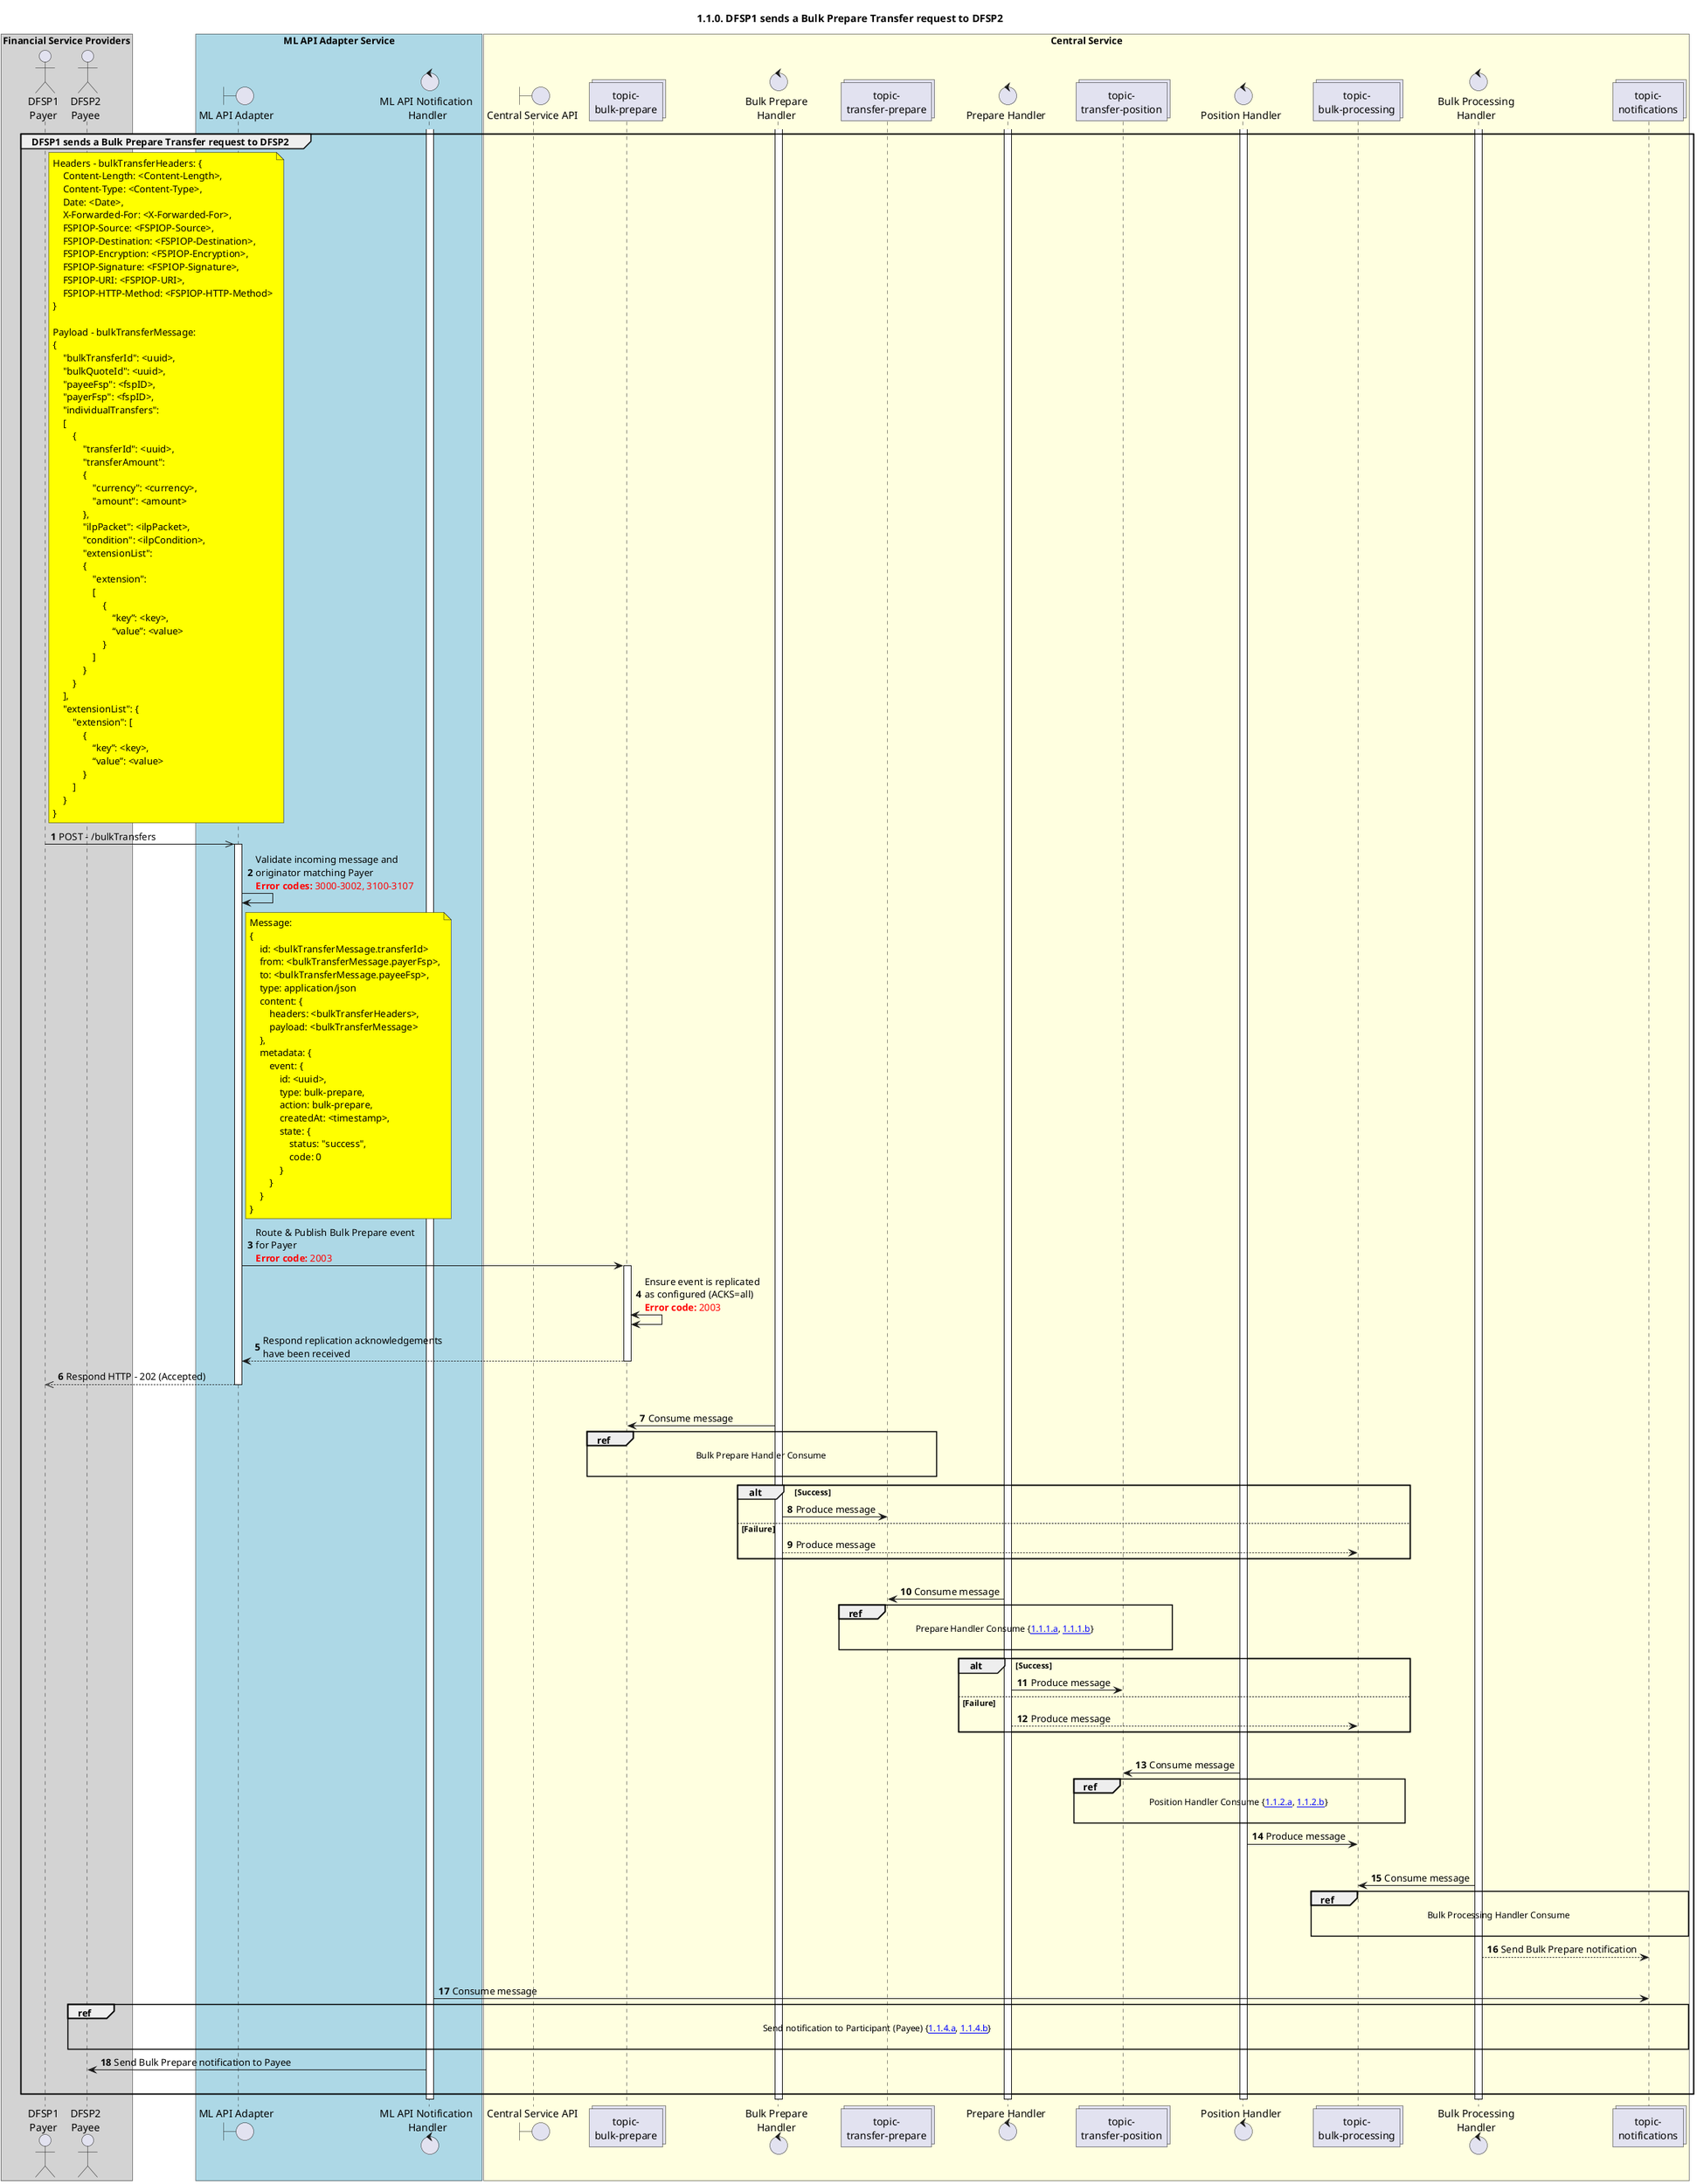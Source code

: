 /'*****
 License
 --------------
 Copyright © 2017 Bill & Melinda Gates Foundation
 The Mojaloop files are made available by the Bill & Melinda Gates Foundation under the Apache License, Version 2.0 (the "License") and you may not use these files except in compliance with the License. You may obtain a copy of the License at
 http://www.apache.org/licenses/LICENSE-2.0
 Unless required by applicable law or agreed to in writing, the Mojaloop files are distributed on an "AS IS" BASIS, WITHOUT WARRANTIES OR CONDITIONS OF ANY KIND, either express or implied. See the License for the specific language governing permissions and limitations under the License.
 Contributors
 --------------
 This is the official list of the Mojaloop project contributors for this file.
 Names of the original copyright holders (individuals or organizations)
 should be listed with a '*' in the first column. People who have
 contributed from an organization can be listed under the organization
 that actually holds the copyright for their contributions (see the
 Gates Foundation organization for an example). Those individuals should have
 their names indented and be marked with a '-'. Email address can be added
 optionally within square brackets <email>.
 * Gates Foundation
 - Name Surname <name.surname@gatesfoundation.com>

 * Samuel Kummary <sam@modusbox.com>
 --------------
 ******'/

@startuml
' declare title
title 1.1.0. DFSP1 sends a Bulk Prepare Transfer request to DFSP2

autonumber

' Actor Keys:
'   boundary - APIs/Interfaces, etc
'   collections - Kafka Topics
'   control - Kafka Consumers
'   entity - Database Access Objects
'   database - Database Persistance Store

' declare actors
actor "DFSP1\nPayer" as DFSP1
actor "DFSP2\nPayee" as DFSP2
boundary "ML API Adapter" as MLAPI
control "ML API Notification \nHandler" as NOTIFY_HANDLER
boundary "Central Service API" as CSAPI
collections "topic-\nbulk-prepare" as TOPIC_BULK_PREPARE
control "Bulk Prepare\nHandler" as BULK_PREP_HANDLER
collections "topic-\ntransfer-prepare" as TOPIC_TRANSFER_PREPARE
control "Prepare Handler" as PREP_HANDLER
collections "topic-\ntransfer-position" as TOPIC_TRANSFER_POSITION
control "Position Handler" as POS_HANDLER
collections "topic-\nbulk-processing" as TOPIC_BULK_PROCESSING
control "Bulk Processing\nHandler" as BULK_PROC_HANDLER
collections "topic-\nnotifications" as TOPIC_NOTIFICATIONS

box "Financial Service Providers" #lightGray
	participant DFSP1
	participant DFSP2
end box

box "ML API Adapter Service" #LightBlue
	participant MLAPI
	participant NOTIFY_HANDLER
end box

box "Central Service" #LightYellow
    participant CSAPI
	participant TOPIC_BULK_PREPARE
    participant BULK_PREP_HANDLER
    participant TOPIC_TRANSFER_PREPARE
    participant PREP_HANDLER
    participant TOPIC_TRANSFER_POSITION
    participant POS_HANDLER
    participant TOPIC_BULK_PROCESSING
    participant BULK_PROC_HANDLER
    participant TOPIC_NOTIFICATIONS
end box

' start flow
activate NOTIFY_HANDLER
activate BULK_PREP_HANDLER
activate PREP_HANDLER
activate POS_HANDLER
activate BULK_PROC_HANDLER
group DFSP1 sends a Bulk Prepare Transfer request to DFSP2
    note right of DFSP1 #yellow
        Headers - bulkTransferHeaders: {
            Content-Length: <Content-Length>,
            Content-Type: <Content-Type>,
            Date: <Date>,
            X-Forwarded-For: <X-Forwarded-For>,
            FSPIOP-Source: <FSPIOP-Source>,
            FSPIOP-Destination: <FSPIOP-Destination>,
            FSPIOP-Encryption: <FSPIOP-Encryption>,
            FSPIOP-Signature: <FSPIOP-Signature>,
            FSPIOP-URI: <FSPIOP-URI>,
            FSPIOP-HTTP-Method: <FSPIOP-HTTP-Method>
        }

        Payload - bulkTransferMessage:
        {
            "bulkTransferId": <uuid>,
            "bulkQuoteId": <uuid>, 
            "payeeFsp": <fspID>,
            "payerFsp": <fspID>,
            "individualTransfers": 
            [
                {
                    "transferId": <uuid>, 
                    "transferAmount": 
                    { 
                        "currency": <currency>, 
                        "amount": <amount> 
                    }, 
                    "ilpPacket": <ilpPacket>,
                    "condition": <ilpCondition>,
                    "extensionList":
                    {
                        "extension":
                        [ 
                            { 
                                “key”: <key>, 
                                “value”: <value> 
                            }
                        ]
                    }
                }
            ],
            "extensionList": {
                "extension": [
                    {
                        “key”: <key>, 
                        “value”: <value> 
                    }
                ]
            }
        }
    end note
    DFSP1 ->> MLAPI: POST - /bulkTransfers
    activate MLAPI
    MLAPI -> MLAPI: Validate incoming message and \noriginator matching Payer\n<color #FF0000><b>Error codes:</b> 3000-3002, 3100-3107</color>
    note right of MLAPI #yellow
        Message:
        {
            id: <bulkTransferMessage.transferId>
            from: <bulkTransferMessage.payerFsp>,
            to: <bulkTransferMessage.payeeFsp>,
            type: application/json
            content: {
                headers: <bulkTransferHeaders>,
                payload: <bulkTransferMessage>
            },
            metadata: {
                event: {
                    id: <uuid>,
                    type: bulk-prepare,
                    action: bulk-prepare,
                    createdAt: <timestamp>,
                    state: {
                        status: "success",
                        code: 0
                    }
                }
            }
        }
    end note
    MLAPI -> TOPIC_BULK_PREPARE: Route & Publish Bulk Prepare event \nfor Payer\n<color #FF0000><b>Error code:</b> 2003</color>
    activate TOPIC_BULK_PREPARE
    TOPIC_BULK_PREPARE <-> TOPIC_BULK_PREPARE: Ensure event is replicated \nas configured (ACKS=all)\n<color #FF0000><b>Error code:</b> 2003</color>
    TOPIC_BULK_PREPARE --> MLAPI: Respond replication acknowledgements \nhave been received
    deactivate TOPIC_BULK_PREPARE
    MLAPI -->> DFSP1: Respond HTTP - 202 (Accepted)
    deactivate MLAPI
    |||
    TOPIC_BULK_PREPARE <- BULK_PREP_HANDLER: Consume message
    ref over TOPIC_BULK_PREPARE, BULK_PREP_HANDLER, TOPIC_TRANSFER_PREPARE :  Bulk Prepare Handler Consume \n
    alt Success
        BULK_PREP_HANDLER -> TOPIC_TRANSFER_PREPARE: Produce message
    else Failure
        BULK_PREP_HANDLER --> TOPIC_BULK_PROCESSING: Produce message
    end
    |||
    TOPIC_TRANSFER_PREPARE <- PREP_HANDLER: Consume message
    ref over TOPIC_TRANSFER_PREPARE, PREP_HANDLER, TOPIC_TRANSFER_POSITION :  Prepare Handler Consume {[[https://github.com/mojaloop/docs/blob/master/CentralServices/seq_diagrams/seq-prepare-1.1.1.a.svg 1.1.1.a]], [[https://github.com/mojaloop/docs/blob/master/CentralServices/seq_diagrams/seq-prepare-1.1.1.b.svg 1.1.1.b]]} \n
    alt Success
        PREP_HANDLER -> TOPIC_TRANSFER_POSITION: Produce message
    else Failure
        PREP_HANDLER --> TOPIC_BULK_PROCESSING: Produce message
    end
    |||
    TOPIC_TRANSFER_POSITION <- POS_HANDLER: Consume message
    ref over TOPIC_TRANSFER_POSITION, POS_HANDLER, TOPIC_BULK_PROCESSING : Position Handler Consume {[[https://github.com/mojaloop/docs/blob/master/CentralServices/seq_diagrams/seq-prepare-1.1.2.a.svg 1.1.2.a]], [[https://github.com/mojaloop/docs/blob/master/CentralServices/seq_diagrams/seq-prepare-1.1.2.b.svg 1.1.2.b]]} \n
    POS_HANDLER -> TOPIC_BULK_PROCESSING: Produce message
    |||
    TOPIC_BULK_PROCESSING <- BULK_PROC_HANDLER: Consume message
    ref over TOPIC_BULK_PROCESSING, BULK_PROC_HANDLER, TOPIC_NOTIFICATIONS : Bulk Processing Handler Consume \n
    BULK_PROC_HANDLER --> TOPIC_NOTIFICATIONS: Send Bulk Prepare notification
    |||
    TOPIC_NOTIFICATIONS <- NOTIFY_HANDLER: Consume message
    ref over DFSP2, TOPIC_NOTIFICATIONS : Send notification to Participant (Payee) {[[https://github.com/mojaloop/docs/blob/master/CentralServices/seq_diagrams/seq-prepare-1.1.4.a.svg 1.1.4.a]], [[https://github.com/mojaloop/docs/blob/master/CentralServices/seq_diagrams/seq-prepare-1.1.4.b.svg 1.1.4.b]]} \n
    NOTIFY_HANDLER -> DFSP2: Send Bulk Prepare notification to Payee
    |||
end
deactivate POS_HANDLER
deactivate BULK_PREP_HANDLER
deactivate PREP_HANDLER
deactivate BULK_PROC_HANDLER
deactivate NOTIFY_HANDLER
@enduml
